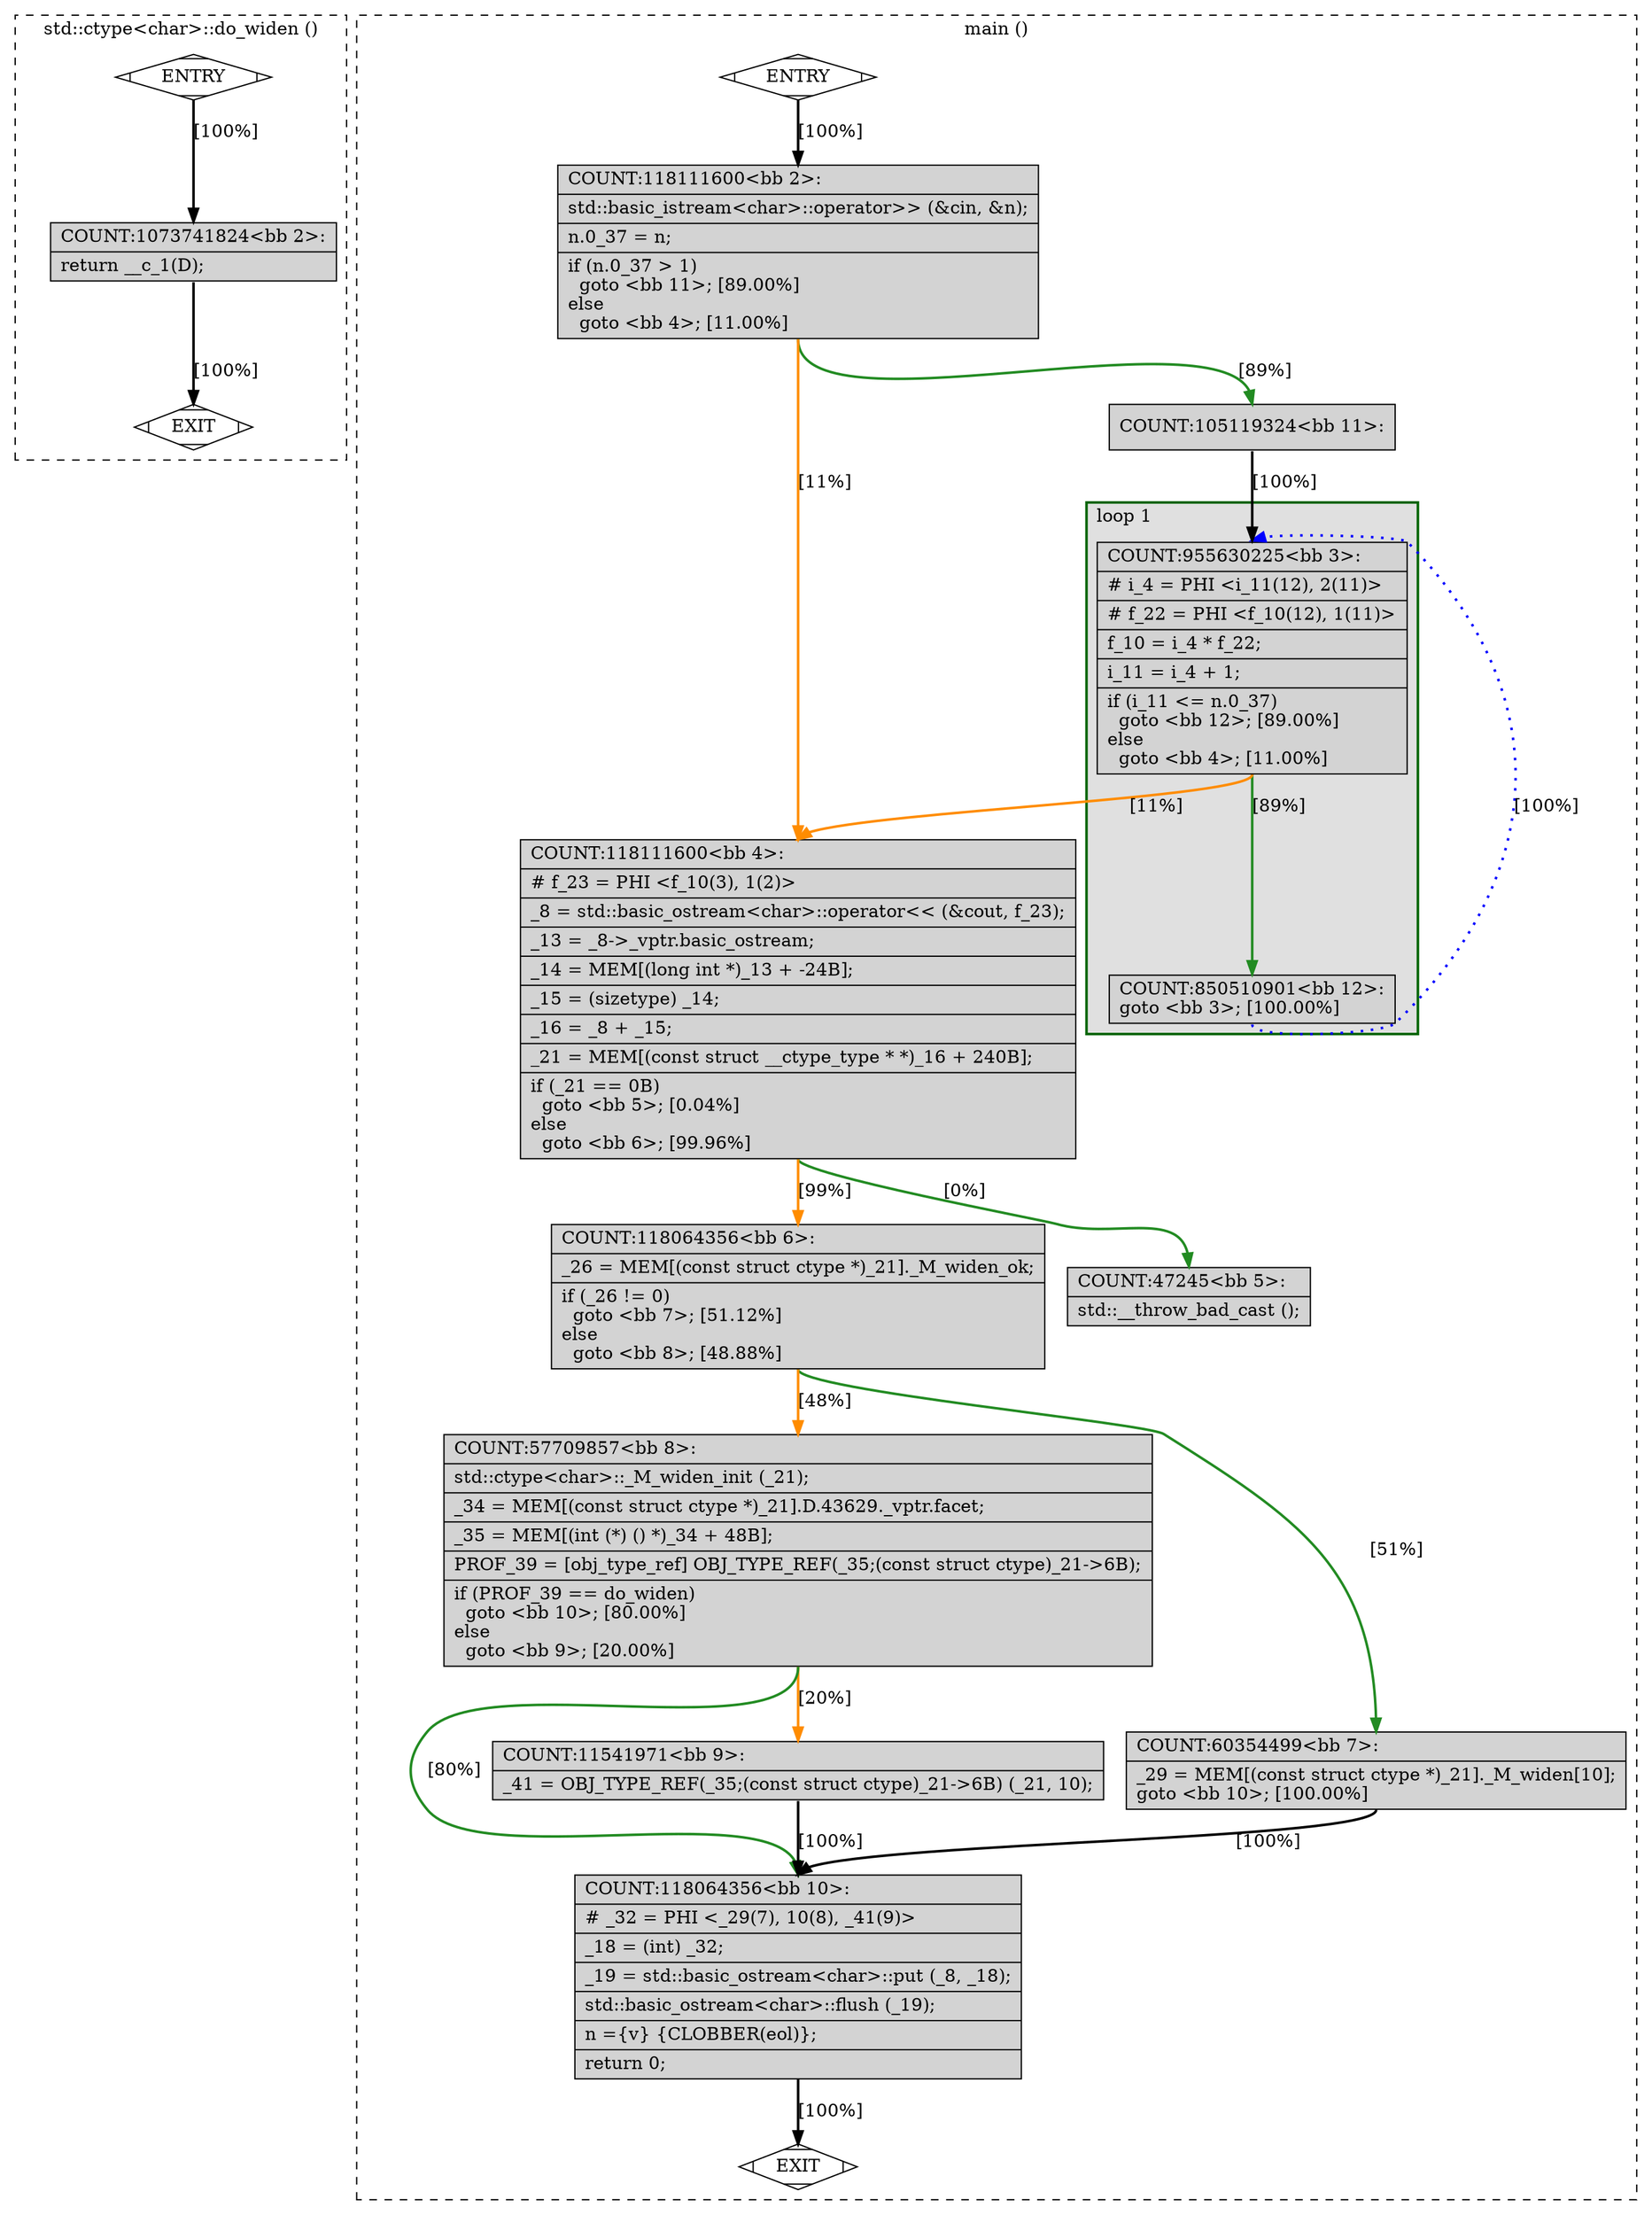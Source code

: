 digraph "lab1.cpp.141t.lim2" {
overlap=false;
subgraph "cluster_std::ctype<char>::do_widen" {
	style="dashed";
	color="black";
	label="std::ctype<char>::do_widen ()";
	fn_1810_basic_block_0 [shape=Mdiamond,style=filled,fillcolor=white,label="ENTRY"];

	fn_1810_basic_block_1 [shape=Mdiamond,style=filled,fillcolor=white,label="EXIT"];

	fn_1810_basic_block_2 [shape=record,style=filled,fillcolor=lightgrey,label="{COUNT:1073741824\<bb\ 2\>:\l\
|return\ __c_1(D);\l\
}"];

	fn_1810_basic_block_0:s -> fn_1810_basic_block_2:n [style="solid,bold",color=black,weight=100,constraint=true,label="[100%]"];
	fn_1810_basic_block_2:s -> fn_1810_basic_block_1:n [style="solid,bold",color=black,weight=10,constraint=true,label="[100%]"];
	fn_1810_basic_block_0:s -> fn_1810_basic_block_1:n [style="invis",constraint=true];
}
subgraph "cluster_main" {
	style="dashed";
	color="black";
	label="main ()";
	subgraph cluster_2057_1 {
	style="filled";
	color="darkgreen";
	fillcolor="grey88";
	label="loop 1";
	labeljust=l;
	penwidth=2;
	fn_2057_basic_block_3 [shape=record,style=filled,fillcolor=lightgrey,label="{COUNT:955630225\<bb\ 3\>:\l\
|#\ i_4\ =\ PHI\ \<i_11(12),\ 2(11)\>\l\
|#\ f_22\ =\ PHI\ \<f_10(12),\ 1(11)\>\l\
|f_10\ =\ i_4\ *\ f_22;\l\
|i_11\ =\ i_4\ +\ 1;\l\
|if\ (i_11\ \<=\ n.0_37)\l\
\ \ goto\ \<bb\ 12\>;\ [89.00%]\l\
else\l\
\ \ goto\ \<bb\ 4\>;\ [11.00%]\l\
}"];

	fn_2057_basic_block_12 [shape=record,style=filled,fillcolor=lightgrey,label="{COUNT:850510901\<bb\ 12\>:\l\
goto\ \<bb\ 3\>;\ [100.00%]\l\
}"];

	}
	fn_2057_basic_block_0 [shape=Mdiamond,style=filled,fillcolor=white,label="ENTRY"];

	fn_2057_basic_block_1 [shape=Mdiamond,style=filled,fillcolor=white,label="EXIT"];

	fn_2057_basic_block_2 [shape=record,style=filled,fillcolor=lightgrey,label="{COUNT:118111600\<bb\ 2\>:\l\
|std::basic_istream\<char\>::operator\>\>\ (&cin,\ &n);\l\
|n.0_37\ =\ n;\l\
|if\ (n.0_37\ \>\ 1)\l\
\ \ goto\ \<bb\ 11\>;\ [89.00%]\l\
else\l\
\ \ goto\ \<bb\ 4\>;\ [11.00%]\l\
}"];

	fn_2057_basic_block_11 [shape=record,style=filled,fillcolor=lightgrey,label="{COUNT:105119324\<bb\ 11\>:\l\
}"];

	fn_2057_basic_block_4 [shape=record,style=filled,fillcolor=lightgrey,label="{COUNT:118111600\<bb\ 4\>:\l\
|#\ f_23\ =\ PHI\ \<f_10(3),\ 1(2)\>\l\
|_8\ =\ std::basic_ostream\<char\>::operator\<\<\ (&cout,\ f_23);\l\
|_13\ =\ _8-\>_vptr.basic_ostream;\l\
|_14\ =\ MEM[(long\ int\ *)_13\ +\ -24B];\l\
|_15\ =\ (sizetype)\ _14;\l\
|_16\ =\ _8\ +\ _15;\l\
|_21\ =\ MEM[(const\ struct\ __ctype_type\ *\ *)_16\ +\ 240B];\l\
|if\ (_21\ ==\ 0B)\l\
\ \ goto\ \<bb\ 5\>;\ [0.04%]\l\
else\l\
\ \ goto\ \<bb\ 6\>;\ [99.96%]\l\
}"];

	fn_2057_basic_block_5 [shape=record,style=filled,fillcolor=lightgrey,label="{COUNT:47245\<bb\ 5\>:\l\
|std::__throw_bad_cast\ ();\l\
}"];

	fn_2057_basic_block_6 [shape=record,style=filled,fillcolor=lightgrey,label="{COUNT:118064356\<bb\ 6\>:\l\
|_26\ =\ MEM[(const\ struct\ ctype\ *)_21]._M_widen_ok;\l\
|if\ (_26\ !=\ 0)\l\
\ \ goto\ \<bb\ 7\>;\ [51.12%]\l\
else\l\
\ \ goto\ \<bb\ 8\>;\ [48.88%]\l\
}"];

	fn_2057_basic_block_7 [shape=record,style=filled,fillcolor=lightgrey,label="{COUNT:60354499\<bb\ 7\>:\l\
|_29\ =\ MEM[(const\ struct\ ctype\ *)_21]._M_widen[10];\l\
goto\ \<bb\ 10\>;\ [100.00%]\l\
}"];

	fn_2057_basic_block_8 [shape=record,style=filled,fillcolor=lightgrey,label="{COUNT:57709857\<bb\ 8\>:\l\
|std::ctype\<char\>::_M_widen_init\ (_21);\l\
|_34\ =\ MEM[(const\ struct\ ctype\ *)_21].D.43629._vptr.facet;\l\
|_35\ =\ MEM[(int\ (*)\ ()\ *)_34\ +\ 48B];\l\
|PROF_39\ =\ [obj_type_ref]\ OBJ_TYPE_REF(_35;(const\ struct\ ctype)_21-\>6B);\l\
|if\ (PROF_39\ ==\ do_widen)\l\
\ \ goto\ \<bb\ 10\>;\ [80.00%]\l\
else\l\
\ \ goto\ \<bb\ 9\>;\ [20.00%]\l\
}"];

	fn_2057_basic_block_9 [shape=record,style=filled,fillcolor=lightgrey,label="{COUNT:11541971\<bb\ 9\>:\l\
|_41\ =\ OBJ_TYPE_REF(_35;(const\ struct\ ctype)_21-\>6B)\ (_21,\ 10);\l\
}"];

	fn_2057_basic_block_10 [shape=record,style=filled,fillcolor=lightgrey,label="{COUNT:118064356\<bb\ 10\>:\l\
|#\ _32\ =\ PHI\ \<_29(7),\ 10(8),\ _41(9)\>\l\
|_18\ =\ (int)\ _32;\l\
|_19\ =\ std::basic_ostream\<char\>::put\ (_8,\ _18);\l\
|std::basic_ostream\<char\>::flush\ (_19);\l\
|n\ =\{v\}\ \{CLOBBER(eol)\};\l\
|return\ 0;\l\
}"];

	fn_2057_basic_block_0:s -> fn_2057_basic_block_2:n [style="solid,bold",color=black,weight=100,constraint=true,label="[100%]"];
	fn_2057_basic_block_2:s -> fn_2057_basic_block_11:n [style="solid,bold",color=forestgreen,weight=10,constraint=true,label="[89%]"];
	fn_2057_basic_block_2:s -> fn_2057_basic_block_4:n [style="solid,bold",color=darkorange,weight=10,constraint=true,label="[11%]"];
	fn_2057_basic_block_11:s -> fn_2057_basic_block_3:n [style="solid,bold",color=black,weight=100,constraint=true,label="[100%]"];
	fn_2057_basic_block_3:s -> fn_2057_basic_block_12:n [style="solid,bold",color=forestgreen,weight=10,constraint=true,label="[89%]"];
	fn_2057_basic_block_3:s -> fn_2057_basic_block_4:n [style="solid,bold",color=darkorange,weight=10,constraint=true,label="[11%]"];
	fn_2057_basic_block_12:s -> fn_2057_basic_block_3:n [style="dotted,bold",color=blue,weight=10,constraint=false,label="[100%]"];
	fn_2057_basic_block_4:s -> fn_2057_basic_block_5:n [style="solid,bold",color=forestgreen,weight=10,constraint=true,label="[0%]"];
	fn_2057_basic_block_4:s -> fn_2057_basic_block_6:n [style="solid,bold",color=darkorange,weight=10,constraint=true,label="[99%]"];
	fn_2057_basic_block_6:s -> fn_2057_basic_block_7:n [style="solid,bold",color=forestgreen,weight=10,constraint=true,label="[51%]"];
	fn_2057_basic_block_6:s -> fn_2057_basic_block_8:n [style="solid,bold",color=darkorange,weight=10,constraint=true,label="[48%]"];
	fn_2057_basic_block_7:s -> fn_2057_basic_block_10:n [style="solid,bold",color=black,weight=100,constraint=true,label="[100%]"];
	fn_2057_basic_block_8:s -> fn_2057_basic_block_10:n [style="solid,bold",color=forestgreen,weight=10,constraint=true,label="[80%]"];
	fn_2057_basic_block_8:s -> fn_2057_basic_block_9:n [style="solid,bold",color=darkorange,weight=10,constraint=true,label="[20%]"];
	fn_2057_basic_block_9:s -> fn_2057_basic_block_10:n [style="solid,bold",color=black,weight=100,constraint=true,label="[100%]"];
	fn_2057_basic_block_10:s -> fn_2057_basic_block_1:n [style="solid,bold",color=black,weight=10,constraint=true,label="[100%]"];
	fn_2057_basic_block_0:s -> fn_2057_basic_block_1:n [style="invis",constraint=true];
}
}
